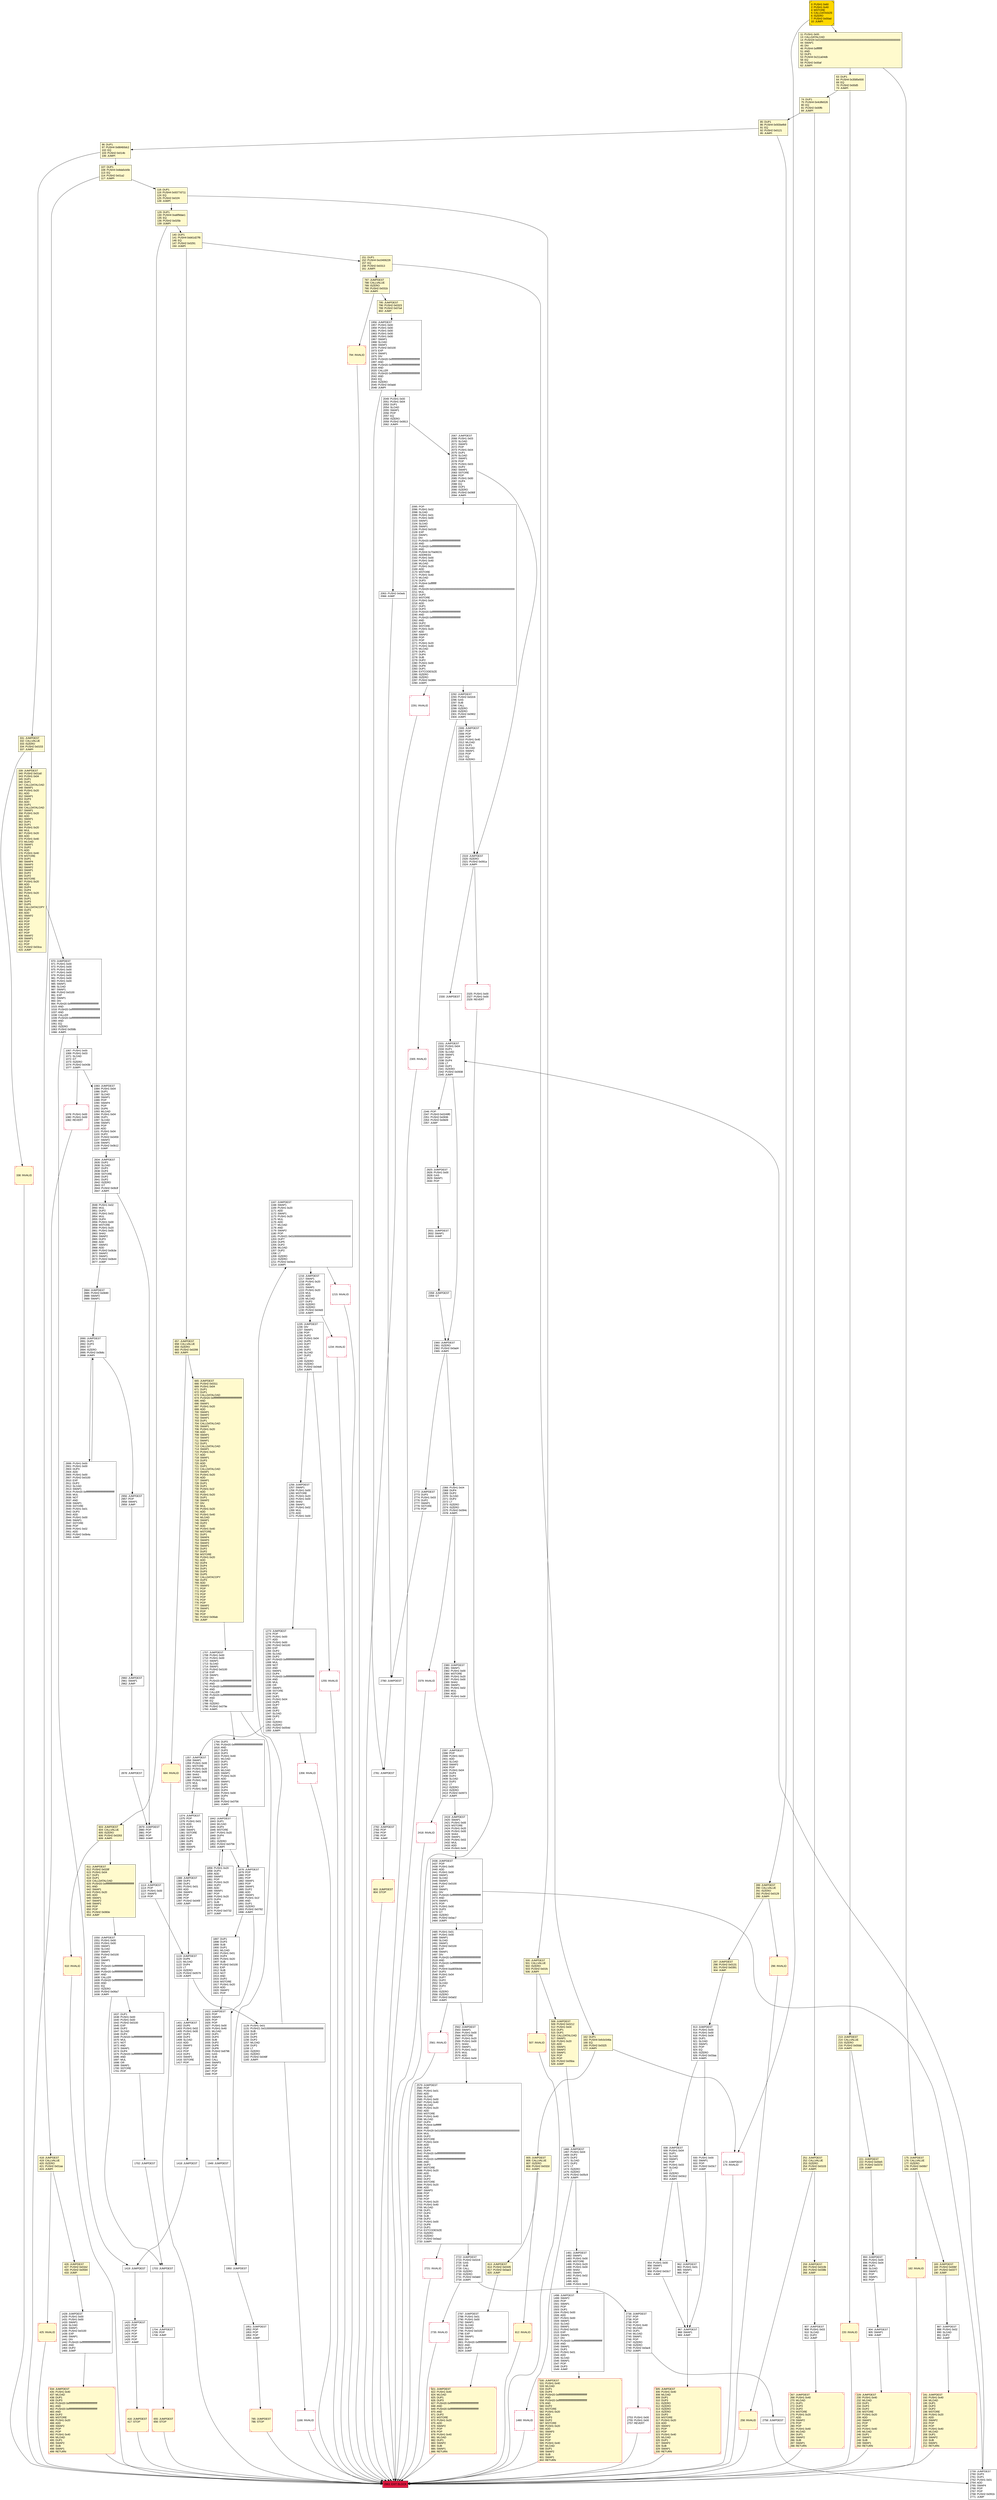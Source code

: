 digraph G {
bgcolor=transparent rankdir=UD;
node [shape=box style=filled color=black fillcolor=white fontname=arial fontcolor=black];
665 [label="665: JUMPDEST\l666: PUSH2 0x0311\l669: PUSH1 0x04\l671: DUP1\l672: DUP1\l673: CALLDATALOAD\l674: PUSH20 0xffffffffffffffffffffffffffffffffffffffff\l695: AND\l696: SWAP1\l697: PUSH1 0x20\l699: ADD\l700: SWAP1\l701: SWAP2\l702: SWAP1\l703: DUP1\l704: CALLDATALOAD\l705: SWAP1\l706: PUSH1 0x20\l708: ADD\l709: SWAP1\l710: SWAP2\l711: SWAP1\l712: DUP1\l713: CALLDATALOAD\l714: SWAP1\l715: PUSH1 0x20\l717: ADD\l718: SWAP1\l719: DUP3\l720: ADD\l721: DUP1\l722: CALLDATALOAD\l723: SWAP1\l724: PUSH1 0x20\l726: ADD\l727: SWAP1\l728: DUP1\l729: DUP1\l730: PUSH1 0x1f\l732: ADD\l733: PUSH1 0x20\l735: DUP1\l736: SWAP2\l737: DIV\l738: MUL\l739: PUSH1 0x20\l741: ADD\l742: PUSH1 0x40\l744: MLOAD\l745: SWAP1\l746: DUP2\l747: ADD\l748: PUSH1 0x40\l750: MSTORE\l751: DUP1\l752: SWAP4\l753: SWAP3\l754: SWAP2\l755: SWAP1\l756: DUP2\l757: DUP2\l758: MSTORE\l759: PUSH1 0x20\l761: ADD\l762: DUP4\l763: DUP4\l764: DUP1\l765: DUP3\l766: DUP5\l767: CALLDATACOPY\l768: DUP3\l769: ADD\l770: SWAP2\l771: POP\l772: POP\l773: POP\l774: POP\l775: POP\l776: POP\l777: SWAP2\l778: SWAP1\l779: POP\l780: POP\l781: PUSH2 0x06ab\l784: JUMP\l" fillcolor=lemonchiffon ];
1215 [label="1215: INVALID\l" shape=Msquare color=crimson ];
85 [label="85: DUP1\l86: PUSH4 0x5f2befb9\l91: EQ\l92: PUSH2 0x0121\l95: JUMPI\l" fillcolor=lemonchiffon ];
182 [label="182: INVALID\l" fillcolor=lemonchiffon shape=Msquare color=crimson ];
339 [label="339: JUMPDEST\l340: PUSH2 0x01a0\l343: PUSH1 0x04\l345: DUP1\l346: DUP1\l347: CALLDATALOAD\l348: SWAP1\l349: PUSH1 0x20\l351: ADD\l352: SWAP1\l353: DUP3\l354: ADD\l355: DUP1\l356: CALLDATALOAD\l357: SWAP1\l358: PUSH1 0x20\l360: ADD\l361: SWAP1\l362: DUP1\l363: DUP1\l364: PUSH1 0x20\l366: MUL\l367: PUSH1 0x20\l369: ADD\l370: PUSH1 0x40\l372: MLOAD\l373: SWAP1\l374: DUP2\l375: ADD\l376: PUSH1 0x40\l378: MSTORE\l379: DUP1\l380: SWAP4\l381: SWAP3\l382: SWAP2\l383: SWAP1\l384: DUP2\l385: DUP2\l386: MSTORE\l387: PUSH1 0x20\l389: ADD\l390: DUP4\l391: DUP4\l392: PUSH1 0x20\l394: MUL\l395: DUP1\l396: DUP3\l397: DUP5\l398: CALLDATACOPY\l399: DUP3\l400: ADD\l401: SWAP2\l402: POP\l403: POP\l404: POP\l405: POP\l406: POP\l407: POP\l408: SWAP2\l409: SWAP1\l410: POP\l411: POP\l412: PUSH2 0x03ca\l415: JUMP\l" fillcolor=lemonchiffon ];
2562 [label="2562: JUMPDEST\l2563: SWAP1\l2564: PUSH1 0x00\l2566: MSTORE\l2567: PUSH1 0x20\l2569: PUSH1 0x00\l2571: SHA3\l2572: SWAP1\l2573: PUSH1 0x02\l2575: MUL\l2576: ADD\l2577: PUSH1 0x00\l" ];
887 [label="887: JUMPDEST\l888: PUSH1 0x02\l890: SLOAD\l891: DUP2\l892: JUMP\l" ];
2758 [label="2758: JUMPDEST\l" ];
191 [label="191: JUMPDEST\l192: PUSH1 0x40\l194: MLOAD\l195: DUP1\l196: DUP3\l197: DUP2\l198: MSTORE\l199: PUSH1 0x20\l201: ADD\l202: SWAP2\l203: POP\l204: POP\l205: PUSH1 0x40\l207: MLOAD\l208: DUP1\l209: SWAP2\l210: SUB\l211: SWAP1\l212: RETURN\l" fillcolor=lemonchiffon shape=Msquare color=crimson ];
603 [label="603: JUMPDEST\l604: CALLVALUE\l605: ISZERO\l606: PUSH2 0x0263\l609: JUMPI\l" fillcolor=lemonchiffon ];
305 [label="305: JUMPDEST\l306: PUSH1 0x40\l308: MLOAD\l309: DUP1\l310: DUP3\l311: ISZERO\l312: ISZERO\l313: ISZERO\l314: ISZERO\l315: DUP2\l316: MSTORE\l317: PUSH1 0x20\l319: ADD\l320: SWAP2\l321: POP\l322: POP\l323: PUSH1 0x40\l325: MLOAD\l326: DUP1\l327: SWAP2\l328: SUB\l329: SWAP1\l330: RETURN\l" fillcolor=lemonchiffon shape=Msquare color=crimson ];
2781 [label="2781: JUMPDEST\l" ];
2735 [label="2735: INVALID\l" shape=Msquare color=crimson ];
2780 [label="2780: JUMPDEST\l" ];
162 [label="162: DUP1\l163: PUSH4 0xfc0c546a\l168: EQ\l169: PUSH2 0x0325\l172: JUMPI\l" fillcolor=lemonchiffon ];
2292 [label="2292: JUMPDEST\l2293: PUSH2 0x02c6\l2296: GAS\l2297: SUB\l2298: CALL\l2299: ISZERO\l2300: ISZERO\l2301: PUSH2 0x0902\l2304: JUMPI\l" ];
2049 [label="2049: PUSH1 0x00\l2051: PUSH1 0x04\l2053: DUP1\l2054: SLOAD\l2055: SWAP1\l2056: POP\l2057: EQ\l2058: ISZERO\l2059: PUSH2 0x0813\l2062: JUMPI\l" ];
425 [label="425: INVALID\l" fillcolor=lemonchiffon shape=Msquare color=crimson ];
655 [label="655: JUMPDEST\l656: STOP\l" fillcolor=lemonchiffon shape=Msquare color=crimson ];
2721 [label="2721: INVALID\l" shape=Msquare color=crimson ];
1113 [label="1113: JUMPDEST\l1114: POP\l1115: PUSH1 0x00\l1117: SWAP3\l1118: POP\l" ];
2331 [label="2331: JUMPDEST\l2332: PUSH1 0x04\l2334: DUP1\l2335: SLOAD\l2336: SWAP1\l2337: POP\l2338: DUP4\l2339: LT\l2340: DUP1\l2341: ISZERO\l2342: PUSH2 0x0938\l2345: JUMPI\l" ];
2960 [label="2960: JUMPDEST\l2961: SWAP1\l2962: JUMP\l" ];
664 [label="664: INVALID\l" fillcolor=lemonchiffon shape=Msquare color=crimson ];
2306 [label="2306: JUMPDEST\l2307: POP\l2308: POP\l2309: POP\l2310: PUSH1 0x40\l2312: MLOAD\l2313: DUP1\l2314: MLOAD\l2315: SWAP1\l2316: POP\l2317: EQ\l2318: ISZERO\l" ];
1707 [label="1707: JUMPDEST\l1708: PUSH1 0x00\l1710: PUSH1 0x00\l1712: SWAP1\l1713: SLOAD\l1714: SWAP1\l1715: PUSH2 0x0100\l1718: EXP\l1719: SWAP1\l1720: DIV\l1721: PUSH20 0xffffffffffffffffffffffffffffffffffffffff\l1742: AND\l1743: PUSH20 0xffffffffffffffffffffffffffffffffffffffff\l1764: AND\l1765: CALLER\l1766: PUSH20 0xffffffffffffffffffffffffffffffffffffffff\l1787: AND\l1788: EQ\l1789: ISZERO\l1790: PUSH2 0x079e\l1793: JUMPI\l" ];
1083 [label="1083: JUMPDEST\l1084: PUSH1 0x04\l1086: DUP1\l1087: SLOAD\l1088: SWAP1\l1089: POP\l1090: SWAP4\l1091: POP\l1092: DUP6\l1093: MLOAD\l1094: PUSH1 0x04\l1096: DUP1\l1097: SLOAD\l1098: SWAP1\l1099: POP\l1100: ADD\l1101: PUSH1 0x04\l1103: DUP2\l1104: PUSH2 0x0459\l1107: SWAP2\l1108: SWAP1\l1109: PUSH2 0x0b12\l1112: JUMP\l" ];
907 [label="907: JUMPDEST\l908: PUSH1 0x03\l910: SLOAD\l911: DUP2\l912: JUMP\l" ];
795 [label="795: JUMPDEST\l796: PUSH2 0x0323\l799: PUSH2 0x07a4\l802: JUMP\l" fillcolor=lemonchiffon ];
1216 [label="1216: JUMPDEST\l1217: SWAP1\l1218: PUSH1 0x20\l1220: ADD\l1221: SWAP1\l1222: PUSH1 0x20\l1224: MUL\l1225: ADD\l1226: MLOAD\l1227: DUP2\l1228: ISZERO\l1229: ISZERO\l1230: PUSH2 0x04d3\l1233: JUMPI\l" ];
1166 [label="1166: INVALID\l" shape=Msquare color=crimson ];
2722 [label="2722: JUMPDEST\l2723: PUSH2 0x02c6\l2726: GAS\l2727: SUB\l2728: CALL\l2729: ISZERO\l2730: ISZERO\l2731: PUSH2 0x0ab0\l2734: JUMPI\l" ];
416 [label="416: JUMPDEST\l417: STOP\l" fillcolor=lemonchiffon shape=Msquare color=crimson ];
657 [label="657: JUMPDEST\l658: CALLVALUE\l659: ISZERO\l660: PUSH2 0x0299\l663: JUMPI\l" fillcolor=lemonchiffon ];
813 [label="813: JUMPDEST\l814: PUSH2 0x0335\l817: PUSH2 0x0ae3\l820: JUMP\l" fillcolor=lemonchiffon ];
904 [label="904: JUMPDEST\l905: SWAP1\l906: JUMP\l" ];
221 [label="221: JUMPDEST\l222: PUSH2 0x00e5\l225: PUSH2 0x037d\l228: JUMP\l" fillcolor=lemonchiffon ];
1637 [label="1637: DUP1\l1638: PUSH1 0x00\l1640: PUSH1 0x00\l1642: PUSH2 0x0100\l1645: EXP\l1646: DUP2\l1647: SLOAD\l1648: DUP2\l1649: PUSH20 0xffffffffffffffffffffffffffffffffffffffff\l1670: MUL\l1671: NOT\l1672: AND\l1673: SWAP1\l1674: DUP4\l1675: PUSH20 0xffffffffffffffffffffffffffffffffffffffff\l1696: AND\l1697: MUL\l1698: OR\l1699: SWAP1\l1700: SSTORE\l1701: POP\l" ];
2782 [label="2782: JUMPDEST\l2783: POP\l2784: POP\l2785: POP\l2786: JUMP\l" ];
11 [label="11: PUSH1 0x00\l13: CALLDATALOAD\l14: PUSH29 0x0100000000000000000000000000000000000000000000000000000000\l44: SWAP1\l45: DIV\l46: PUSH4 0xffffffff\l51: AND\l52: DUP1\l53: PUSH4 0x211a04db\l58: EQ\l59: PUSH2 0x00af\l62: JUMPI\l" fillcolor=lemonchiffon ];
507 [label="507: INVALID\l" fillcolor=lemonchiffon shape=Msquare color=crimson ];
2380 [label="2380: JUMPDEST\l2381: SWAP1\l2382: PUSH1 0x00\l2384: MSTORE\l2385: PUSH1 0x20\l2387: PUSH1 0x00\l2389: SHA3\l2390: SWAP1\l2391: PUSH1 0x02\l2393: MUL\l2394: ADD\l2395: PUSH1 0x00\l" ];
1357 [label="1357: JUMPDEST\l1358: SWAP1\l1359: PUSH1 0x00\l1361: MSTORE\l1362: PUSH1 0x20\l1364: PUSH1 0x00\l1366: SHA3\l1367: SWAP1\l1368: PUSH1 0x02\l1370: MUL\l1371: ADD\l1372: PUSH1 0x00\l" ];
1419 [label="1419: JUMPDEST\l" ];
1418 [label="1418: JUMPDEST\l" ];
1420 [label="1420: JUMPDEST\l1421: POP\l1422: POP\l1423: POP\l1424: POP\l1425: POP\l1426: POP\l1427: JUMP\l" ];
63 [label="63: DUP1\l64: PUSH4 0x3585e500\l69: EQ\l70: PUSH2 0x00d5\l73: JUMPI\l" fillcolor=lemonchiffon ];
2291 [label="2291: INVALID\l" shape=Msquare color=crimson ];
1119 [label="1119: JUMPDEST\l1120: DUP6\l1121: MLOAD\l1122: DUP4\l1123: LT\l1124: ISZERO\l1125: PUSH2 0x0579\l1128: JUMPI\l" ];
1949 [label="1949: JUMPDEST\l" ];
2436 [label="2436: JUMPDEST\l2437: POP\l2438: PUSH1 0x00\l2440: ADD\l2441: PUSH1 0x00\l2443: SWAP1\l2444: SLOAD\l2445: SWAP1\l2446: PUSH2 0x0100\l2449: EXP\l2450: SWAP1\l2451: DIV\l2452: PUSH20 0xffffffffffffffffffffffffffffffffffffffff\l2473: AND\l2474: SWAP1\l2475: POP\l2476: PUSH1 0x00\l2478: DUP3\l2479: GT\l2480: ISZERO\l2481: PUSH2 0x0ac7\l2484: JUMPI\l" ];
1878 [label="1878: JUMPDEST\l1879: POP\l1880: POP\l1881: POP\l1882: SWAP1\l1883: POP\l1884: SWAP1\l1885: DUP2\l1886: ADD\l1887: SWAP1\l1888: PUSH1 0x1f\l1890: AND\l1891: DUP1\l1892: ISZERO\l1893: PUSH2 0x0782\l1896: JUMPI\l" ];
1950 [label="1950: JUMPDEST\l" ];
2848 [label="2848: PUSH1 0x02\l2850: MUL\l2851: DUP2\l2852: PUSH1 0x02\l2854: MUL\l2855: DUP4\l2856: PUSH1 0x00\l2858: MSTORE\l2859: PUSH1 0x20\l2861: PUSH1 0x00\l2863: SHA3\l2864: SWAP2\l2865: DUP3\l2866: ADD\l2867: SWAP2\l2868: ADD\l2869: PUSH2 0x0b3e\l2872: SWAP2\l2873: SWAP1\l2874: PUSH2 0x0b44\l2877: JUMP\l" ];
1374 [label="1374: JUMPDEST\l1375: POP\l1376: PUSH1 0x01\l1378: ADD\l1379: DUP2\l1380: SWAP1\l1381: SSTORE\l1382: POP\l1383: DUP1\l1384: DUP6\l1385: ADD\l1386: SWAP5\l1387: POP\l" ];
96 [label="96: DUP1\l97: PUSH4 0x884b5dc2\l102: EQ\l103: PUSH2 0x014b\l106: JUMPI\l" fillcolor=lemonchiffon ];
229 [label="229: JUMPDEST\l230: PUSH1 0x40\l232: MLOAD\l233: DUP1\l234: DUP3\l235: DUP2\l236: MSTORE\l237: PUSH1 0x20\l239: ADD\l240: SWAP2\l241: POP\l242: POP\l243: PUSH1 0x40\l245: MLOAD\l246: DUP1\l247: SWAP2\l248: SUB\l249: SWAP1\l250: RETURN\l" fillcolor=lemonchiffon shape=Msquare color=crimson ];
1255 [label="1255: INVALID\l" shape=Msquare color=crimson ];
175 [label="175: JUMPDEST\l176: CALLVALUE\l177: ISZERO\l178: PUSH2 0x00b7\l181: JUMPI\l" fillcolor=lemonchiffon ];
913 [label="913: JUMPDEST\l914: PUSH1 0x00\l916: PUSH1 0x00\l918: PUSH1 0x04\l920: DUP1\l921: SLOAD\l922: SWAP1\l923: POP\l924: EQ\l925: ISZERO\l926: PUSH2 0x03aa\l929: JUMPI\l" ];
2956 [label="2956: JUMPDEST\l2957: POP\l2958: SWAP1\l2959: JUMP\l" ];
1897 [label="1897: DUP1\l1898: DUP3\l1899: SUB\l1900: DUP1\l1901: MLOAD\l1902: PUSH1 0x01\l1904: DUP4\l1905: PUSH1 0x20\l1907: SUB\l1908: PUSH2 0x0100\l1911: EXP\l1912: SUB\l1913: NOT\l1914: AND\l1915: DUP2\l1916: MSTORE\l1917: PUSH1 0x20\l1919: ADD\l1920: SWAP2\l1921: POP\l" ];
220 [label="220: INVALID\l" fillcolor=lemonchiffon shape=Msquare color=crimson ];
2485 [label="2485: PUSH1 0x01\l2487: PUSH1 0x00\l2489: SWAP1\l2490: SLOAD\l2491: SWAP1\l2492: PUSH2 0x0100\l2495: EXP\l2496: SWAP1\l2497: DIV\l2498: PUSH20 0xffffffffffffffffffffffffffffffffffffffff\l2519: AND\l2520: PUSH20 0xffffffffffffffffffffffffffffffffffffffff\l2541: AND\l2542: PUSH4 0xa9059cbb\l2547: DUP3\l2548: PUSH1 0x04\l2550: DUP7\l2551: DUP2\l2552: SLOAD\l2553: DUP2\l2554: LT\l2555: ISZERO\l2556: ISZERO\l2557: PUSH2 0x0a02\l2560: JUMPI\l" ];
2753 [label="2753: PUSH1 0x00\l2755: PUSH1 0x00\l2757: REVERT\l" shape=Msquare color=crimson ];
821 [label="821: JUMPDEST\l822: PUSH1 0x40\l824: MLOAD\l825: DUP1\l826: DUP3\l827: PUSH20 0xffffffffffffffffffffffffffffffffffffffff\l848: AND\l849: PUSH20 0xffffffffffffffffffffffffffffffffffffffff\l870: AND\l871: DUP2\l872: MSTORE\l873: PUSH1 0x20\l875: ADD\l876: SWAP2\l877: POP\l878: POP\l879: PUSH1 0x40\l881: MLOAD\l882: DUP1\l883: SWAP2\l884: SUB\l885: SWAP1\l886: RETURN\l" fillcolor=lemonchiffon shape=Msquare color=crimson ];
2759 [label="2759: JUMPDEST\l2760: DUP3\l2761: DUP1\l2762: PUSH1 0x01\l2764: ADD\l2765: SWAP4\l2766: POP\l2767: POP\l2768: PUSH2 0x091b\l2771: JUMP\l" ];
1703 [label="1703: JUMPDEST\l" ];
1702 [label="1702: JUMPDEST\l" ];
331 [label="331: JUMPDEST\l332: CALLVALUE\l333: ISZERO\l334: PUSH2 0x0153\l337: JUMPI\l" fillcolor=lemonchiffon ];
1234 [label="1234: INVALID\l" shape=Msquare color=crimson ];
967 [label="967: JUMPDEST\l968: SWAP1\l969: JUMP\l" ];
1067 [label="1067: PUSH1 0x00\l1069: PUSH1 0x03\l1071: SLOAD\l1072: GT\l1073: ISZERO\l1074: PUSH2 0x043b\l1077: JUMPI\l" ];
1167 [label="1167: JUMPDEST\l1168: SWAP1\l1169: PUSH1 0x20\l1171: ADD\l1172: SWAP1\l1173: PUSH1 0x20\l1175: MUL\l1176: ADD\l1177: MLOAD\l1178: AND\l1179: SWAP2\l1180: POP\l1181: PUSH21 0x010000000000000000000000000000000000000000\l1203: DUP7\l1204: DUP5\l1205: DUP2\l1206: MLOAD\l1207: DUP2\l1208: LT\l1209: ISZERO\l1210: ISZERO\l1211: PUSH2 0x04c0\l1214: JUMPI\l" ];
297 [label="297: JUMPDEST\l298: PUSH2 0x0131\l301: PUSH2 0x0391\l304: JUMP\l" fillcolor=lemonchiffon ];
1480 [label="1480: INVALID\l" shape=Msquare color=crimson ];
611 [label="611: JUMPDEST\l612: PUSH2 0x028f\l615: PUSH1 0x04\l617: DUP1\l618: DUP1\l619: CALLDATALOAD\l620: PUSH20 0xffffffffffffffffffffffffffffffffffffffff\l641: AND\l642: SWAP1\l643: PUSH1 0x20\l645: ADD\l646: SWAP1\l647: SWAP2\l648: SWAP1\l649: POP\l650: POP\l651: PUSH2 0x060e\l654: JUMP\l" fillcolor=lemonchiffon ];
2736 [label="2736: JUMPDEST\l2737: POP\l2738: POP\l2739: POP\l2740: PUSH1 0x40\l2742: MLOAD\l2743: DUP1\l2744: MLOAD\l2745: SWAP1\l2746: POP\l2747: ISZERO\l2748: ISZERO\l2749: PUSH2 0x0ac6\l2752: JUMPI\l" ];
2419 [label="2419: JUMPDEST\l2420: SWAP1\l2421: PUSH1 0x00\l2423: MSTORE\l2424: PUSH1 0x20\l2426: PUSH1 0x00\l2428: SHA3\l2429: SWAP1\l2430: PUSH1 0x02\l2432: MUL\l2433: ADD\l2434: PUSH1 0x00\l" ];
2063 [label="2063: PUSH2 0x0adc\l2066: JUMP\l" ];
2360 [label="2360: JUMPDEST\l2361: ISZERO\l2362: PUSH2 0x0ad4\l2365: JUMPI\l" ];
1794 [label="1794: DUP3\l1795: PUSH20 0xffffffffffffffffffffffffffffffffffffffff\l1816: AND\l1817: DUP3\l1818: DUP3\l1819: PUSH1 0x40\l1821: MLOAD\l1822: DUP1\l1823: DUP3\l1824: DUP1\l1825: MLOAD\l1826: SWAP1\l1827: PUSH1 0x20\l1829: ADD\l1830: SWAP1\l1831: DUP1\l1832: DUP4\l1833: DUP4\l1834: PUSH1 0x00\l1836: DUP4\l1837: EQ\l1838: PUSH2 0x0756\l1841: JUMPI\l" ];
1951 [label="1951: JUMPDEST\l1952: POP\l1953: POP\l1954: POP\l1955: JUMP\l" ];
2787 [label="2787: JUMPDEST\l2788: PUSH1 0x01\l2790: PUSH1 0x00\l2792: SWAP1\l2793: SLOAD\l2794: SWAP1\l2795: PUSH2 0x0100\l2798: EXP\l2799: SWAP1\l2800: DIV\l2801: PUSH20 0xffffffffffffffffffffffffffffffffffffffff\l2822: AND\l2823: DUP2\l2824: JUMP\l" ];
962 [label="962: JUMPDEST\l963: PUSH1 0x01\l965: SWAP1\l966: POP\l" ];
2358 [label="2358: JUMPDEST\l2359: GT\l" ];
805 [label="805: JUMPDEST\l806: CALLVALUE\l807: ISZERO\l808: PUSH2 0x032d\l811: JUMPI\l" fillcolor=lemonchiffon ];
785 [label="785: JUMPDEST\l786: STOP\l" fillcolor=lemonchiffon shape=Msquare color=crimson ];
2095 [label="2095: POP\l2096: PUSH1 0x02\l2098: SLOAD\l2099: PUSH1 0x01\l2101: PUSH1 0x00\l2103: SWAP1\l2104: SLOAD\l2105: SWAP1\l2106: PUSH2 0x0100\l2109: EXP\l2110: SWAP1\l2111: DIV\l2112: PUSH20 0xffffffffffffffffffffffffffffffffffffffff\l2133: AND\l2134: PUSH20 0xffffffffffffffffffffffffffffffffffffffff\l2155: AND\l2156: PUSH4 0x70a08231\l2161: ADDRESS\l2162: PUSH1 0x00\l2164: PUSH1 0x40\l2166: MLOAD\l2167: PUSH1 0x20\l2169: ADD\l2170: MSTORE\l2171: PUSH1 0x40\l2173: MLOAD\l2174: DUP3\l2175: PUSH4 0xffffffff\l2180: AND\l2181: PUSH29 0x0100000000000000000000000000000000000000000000000000000000\l2211: MUL\l2212: DUP2\l2213: MSTORE\l2214: PUSH1 0x04\l2216: ADD\l2217: DUP1\l2218: DUP3\l2219: PUSH20 0xffffffffffffffffffffffffffffffffffffffff\l2240: AND\l2241: PUSH20 0xffffffffffffffffffffffffffffffffffffffff\l2262: AND\l2263: DUP2\l2264: MSTORE\l2265: PUSH1 0x20\l2267: ADD\l2268: SWAP2\l2269: POP\l2270: POP\l2271: PUSH1 0x20\l2273: PUSH1 0x40\l2275: MLOAD\l2276: DUP1\l2277: DUP4\l2278: SUB\l2279: DUP2\l2280: PUSH1 0x00\l2282: DUP8\l2283: DUP1\l2284: EXTCODESIZE\l2285: ISZERO\l2286: ISZERO\l2287: PUSH2 0x08f4\l2290: JUMPI\l" ];
0 [label="0: PUSH1 0x60\l2: PUSH1 0x40\l4: MSTORE\l5: CALLDATASIZE\l6: ISZERO\l7: PUSH2 0x00ad\l10: JUMPI\l" fillcolor=lemonchiffon shape=Msquare fillcolor=gold ];
213 [label="213: JUMPDEST\l214: CALLVALUE\l215: ISZERO\l216: PUSH2 0x00dd\l219: JUMPI\l" fillcolor=lemonchiffon ];
418 [label="418: JUMPDEST\l419: CALLVALUE\l420: ISZERO\l421: PUSH2 0x01aa\l424: JUMPI\l" fillcolor=lemonchiffon ];
1704 [label="1704: JUMPDEST\l1705: POP\l1706: JUMP\l" ];
107 [label="107: DUP1\l108: PUSH4 0x8da5cb5b\l113: EQ\l114: PUSH2 0x01a2\l117: JUMPI\l" fillcolor=lemonchiffon ];
1078 [label="1078: PUSH1 0x00\l1080: PUSH1 0x00\l1082: REVERT\l" shape=Msquare color=crimson ];
2963 [label="2963: EXIT BLOCK\l" fillcolor=crimson ];
812 [label="812: INVALID\l" fillcolor=lemonchiffon shape=Msquare color=crimson ];
1401 [label="1401: JUMPDEST\l1402: DUP5\l1403: PUSH1 0x02\l1405: PUSH1 0x00\l1407: DUP3\l1408: DUP3\l1409: SLOAD\l1410: ADD\l1411: SWAP3\l1412: POP\l1413: POP\l1414: DUP2\l1415: SWAP1\l1416: SSTORE\l1417: POP\l" ];
2366 [label="2366: PUSH1 0x04\l2368: DUP4\l2369: DUP2\l2370: SLOAD\l2371: DUP2\l2372: LT\l2373: ISZERO\l2374: ISZERO\l2375: PUSH2 0x094c\l2378: JUMPI\l" ];
970 [label="970: JUMPDEST\l971: PUSH1 0x00\l973: PUSH1 0x00\l975: PUSH1 0x00\l977: PUSH1 0x00\l979: PUSH1 0x00\l981: PUSH1 0x00\l983: PUSH1 0x00\l985: SWAP1\l986: SLOAD\l987: SWAP1\l988: PUSH2 0x0100\l991: EXP\l992: SWAP1\l993: DIV\l994: PUSH20 0xffffffffffffffffffffffffffffffffffffffff\l1015: AND\l1016: PUSH20 0xffffffffffffffffffffffffffffffffffffffff\l1037: AND\l1038: CALLER\l1039: PUSH20 0xffffffffffffffffffffffffffffffffffffffff\l1060: AND\l1061: EQ\l1062: ISZERO\l1063: PUSH2 0x058b\l1066: JUMPI\l" ];
296 [label="296: INVALID\l" fillcolor=lemonchiffon shape=Msquare color=crimson ];
1842 [label="1842: JUMPDEST\l1843: DUP1\l1844: MLOAD\l1845: DUP3\l1846: MSTORE\l1847: PUSH1 0x20\l1849: DUP4\l1850: GT\l1851: ISZERO\l1852: PUSH2 0x0756\l1855: JUMPI\l" ];
426 [label="426: JUMPDEST\l427: PUSH2 0x01b2\l430: PUSH2 0x0594\l433: JUMP\l" fillcolor=lemonchiffon ];
930 [label="930: PUSH1 0x00\l932: SWAP1\l933: POP\l934: PUSH2 0x03c7\l937: JUMP\l" ];
151 [label="151: DUP1\l152: PUSH4 0xc0406226\l157: EQ\l158: PUSH2 0x0313\l161: JUMPI\l" fillcolor=lemonchiffon ];
2346 [label="2346: POP\l2347: PUSH3 0x0249f0\l2351: PUSH2 0x0936\l2354: PUSH2 0x0b09\l2357: JUMP\l" ];
2899 [label="2899: PUSH1 0x00\l2901: PUSH1 0x00\l2903: DUP3\l2904: ADD\l2905: PUSH1 0x00\l2907: PUSH2 0x0100\l2910: EXP\l2911: DUP2\l2912: SLOAD\l2913: SWAP1\l2914: PUSH20 0xffffffffffffffffffffffffffffffffffffffff\l2935: MUL\l2936: NOT\l2937: AND\l2938: SWAP1\l2939: SSTORE\l2940: PUSH1 0x01\l2942: DUP3\l2943: ADD\l2944: PUSH1 0x00\l2946: SWAP1\l2947: SSTORE\l2948: POP\l2949: PUSH1 0x02\l2951: ADD\l2952: PUSH2 0x0b4a\l2955: JUMP\l" ];
794 [label="794: INVALID\l" fillcolor=lemonchiffon shape=Msquare color=crimson ];
2890 [label="2890: JUMPDEST\l2891: DUP1\l2892: DUP3\l2893: GT\l2894: ISZERO\l2895: PUSH2 0x0b8c\l2898: JUMPI\l" ];
938 [label="938: JUMPDEST\l939: PUSH1 0x04\l941: DUP1\l942: SLOAD\l943: SWAP1\l944: POP\l945: PUSH1 0x03\l947: SLOAD\l948: LT\l949: ISZERO\l950: PUSH2 0x03c2\l953: JUMPI\l" ];
2325 [label="2325: PUSH1 0x00\l2327: PUSH1 0x00\l2329: REVERT\l" shape=Msquare color=crimson ];
74 [label="74: DUP1\l75: PUSH4 0x4c8fe526\l80: EQ\l81: PUSH2 0x00fb\l84: JUMPI\l" fillcolor=lemonchiffon ];
1956 [label="1956: JUMPDEST\l1957: PUSH1 0x00\l1959: PUSH1 0x00\l1961: PUSH1 0x00\l1963: PUSH1 0x00\l1965: PUSH1 0x00\l1967: SWAP1\l1968: SLOAD\l1969: SWAP1\l1970: PUSH2 0x0100\l1973: EXP\l1974: SWAP1\l1975: DIV\l1976: PUSH20 0xffffffffffffffffffffffffffffffffffffffff\l1997: AND\l1998: PUSH20 0xffffffffffffffffffffffffffffffffffffffff\l2019: AND\l2020: CALLER\l2021: PUSH20 0xffffffffffffffffffffffffffffffffffffffff\l2042: AND\l2043: EQ\l2044: ISZERO\l2045: PUSH2 0x0add\l2048: JUMPI\l" ];
1498 [label="1498: JUMPDEST\l1499: SWAP2\l1500: POP\l1501: SWAP1\l1502: POP\l1503: DUP1\l1504: PUSH1 0x00\l1506: ADD\l1507: PUSH1 0x00\l1509: SWAP1\l1510: SLOAD\l1511: SWAP1\l1512: PUSH2 0x0100\l1515: EXP\l1516: SWAP1\l1517: DIV\l1518: PUSH20 0xffffffffffffffffffffffffffffffffffffffff\l1539: AND\l1540: SWAP1\l1541: DUP1\l1542: PUSH1 0x01\l1544: ADD\l1545: SLOAD\l1546: SWAP1\l1547: POP\l1548: DUP3\l1549: JUMP\l" ];
803 [label="803: JUMPDEST\l804: STOP\l" fillcolor=lemonchiffon shape=Msquare color=crimson ];
267 [label="267: JUMPDEST\l268: PUSH1 0x40\l270: MLOAD\l271: DUP1\l272: DUP3\l273: DUP2\l274: MSTORE\l275: PUSH1 0x20\l277: ADD\l278: SWAP2\l279: POP\l280: POP\l281: PUSH1 0x40\l283: MLOAD\l284: DUP1\l285: SWAP2\l286: SUB\l287: SWAP1\l288: RETURN\l" fillcolor=lemonchiffon shape=Msquare color=crimson ];
2831 [label="2831: JUMPDEST\l2832: SWAP1\l2833: JUMP\l" ];
508 [label="508: JUMPDEST\l509: PUSH2 0x0212\l512: PUSH1 0x04\l514: DUP1\l515: DUP1\l516: CALLDATALOAD\l517: SWAP1\l518: PUSH1 0x20\l520: ADD\l521: SWAP1\l522: SWAP2\l523: SWAP1\l524: POP\l525: POP\l526: PUSH2 0x05ba\l529: JUMP\l" fillcolor=lemonchiffon ];
954 [label="954: PUSH1 0x00\l956: SWAP1\l957: POP\l958: PUSH2 0x03c7\l961: JUMP\l" ];
258 [label="258: INVALID\l" fillcolor=lemonchiffon shape=Msquare color=crimson ];
183 [label="183: JUMPDEST\l184: PUSH2 0x00bf\l187: PUSH2 0x0377\l190: JUMP\l" fillcolor=lemonchiffon ];
2305 [label="2305: INVALID\l" shape=Msquare color=crimson ];
2561 [label="2561: INVALID\l" shape=Msquare color=crimson ];
1922 [label="1922: JUMPDEST\l1923: POP\l1924: SWAP2\l1925: POP\l1926: POP\l1927: PUSH1 0x00\l1929: PUSH1 0x40\l1931: MLOAD\l1932: DUP1\l1933: DUP4\l1934: SUB\l1935: DUP2\l1936: DUP6\l1937: DUP8\l1938: PUSH2 0x8796\l1941: GAS\l1942: SUB\l1943: CALL\l1944: SWAP3\l1945: POP\l1946: POP\l1947: POP\l1948: POP\l" ];
1481 [label="1481: JUMPDEST\l1482: SWAP1\l1483: PUSH1 0x00\l1485: MSTORE\l1486: PUSH1 0x20\l1488: PUSH1 0x00\l1490: SHA3\l1491: SWAP1\l1492: PUSH1 0x02\l1494: MUL\l1495: ADD\l1496: PUSH1 0x00\l" ];
893 [label="893: JUMPDEST\l894: PUSH1 0x00\l896: PUSH1 0x04\l898: DUP1\l899: SLOAD\l900: SWAP1\l901: POP\l902: SWAP1\l903: POP\l" ];
1466 [label="1466: JUMPDEST\l1467: PUSH1 0x04\l1469: DUP2\l1470: DUP2\l1471: SLOAD\l1472: DUP2\l1473: LT\l1474: ISZERO\l1475: ISZERO\l1476: PUSH2 0x05c9\l1479: JUMPI\l" ];
1856 [label="1856: PUSH1 0x20\l1858: DUP3\l1859: ADD\l1860: SWAP2\l1861: POP\l1862: PUSH1 0x20\l1864: DUP2\l1865: ADD\l1866: SWAP1\l1867: POP\l1868: PUSH1 0x20\l1870: DUP4\l1871: SUB\l1872: SWAP3\l1873: POP\l1874: PUSH2 0x0732\l1877: JUMP\l" ];
1388 [label="1388: JUMPDEST\l1389: DUP3\l1390: DUP1\l1391: PUSH1 0x01\l1393: ADD\l1394: SWAP4\l1395: POP\l1396: POP\l1397: PUSH2 0x045f\l1400: JUMP\l" ];
2418 [label="2418: INVALID\l" shape=Msquare color=crimson ];
2884 [label="2884: JUMPDEST\l2885: PUSH2 0x0b90\l2888: SWAP2\l2889: SWAP1\l" ];
787 [label="787: JUMPDEST\l788: CALLVALUE\l789: ISZERO\l790: PUSH2 0x031b\l793: JUMPI\l" fillcolor=lemonchiffon ];
2330 [label="2330: JUMPDEST\l" ];
500 [label="500: JUMPDEST\l501: CALLVALUE\l502: ISZERO\l503: PUSH2 0x01fc\l506: JUMPI\l" fillcolor=lemonchiffon ];
610 [label="610: INVALID\l" fillcolor=lemonchiffon shape=Msquare color=crimson ];
1235 [label="1235: JUMPDEST\l1236: DIV\l1237: SWAP1\l1238: POP\l1239: DUP2\l1240: PUSH1 0x04\l1242: DUP5\l1243: DUP7\l1244: ADD\l1245: DUP2\l1246: SLOAD\l1247: DUP2\l1248: LT\l1249: ISZERO\l1250: ISZERO\l1251: PUSH2 0x04e8\l1254: JUMPI\l" ];
140 [label="140: DUP1\l141: PUSH4 0xb61d27f6\l146: EQ\l147: PUSH2 0x0291\l150: JUMPI\l" fillcolor=lemonchiffon ];
2879 [label="2879: JUMPDEST\l2880: POP\l2881: POP\l2882: POP\l2883: JUMP\l" ];
1256 [label="1256: JUMPDEST\l1257: SWAP1\l1258: PUSH1 0x00\l1260: MSTORE\l1261: PUSH1 0x20\l1263: PUSH1 0x00\l1265: SHA3\l1266: SWAP1\l1267: PUSH1 0x02\l1269: MUL\l1270: ADD\l1271: PUSH1 0x00\l" ];
2825 [label="2825: JUMPDEST\l2826: PUSH1 0x00\l2828: GAS\l2829: SWAP1\l2830: POP\l" ];
434 [label="434: JUMPDEST\l435: PUSH1 0x40\l437: MLOAD\l438: DUP1\l439: DUP3\l440: PUSH20 0xffffffffffffffffffffffffffffffffffffffff\l461: AND\l462: PUSH20 0xffffffffffffffffffffffffffffffffffffffff\l483: AND\l484: DUP2\l485: MSTORE\l486: PUSH1 0x20\l488: ADD\l489: SWAP2\l490: POP\l491: POP\l492: PUSH1 0x40\l494: MLOAD\l495: DUP1\l496: SWAP2\l497: SUB\l498: SWAP1\l499: RETURN\l" fillcolor=lemonchiffon shape=Msquare color=crimson ];
1273 [label="1273: JUMPDEST\l1274: POP\l1275: PUSH1 0x00\l1277: ADD\l1278: PUSH1 0x00\l1280: PUSH2 0x0100\l1283: EXP\l1284: DUP2\l1285: SLOAD\l1286: DUP2\l1287: PUSH20 0xffffffffffffffffffffffffffffffffffffffff\l1308: MUL\l1309: NOT\l1310: AND\l1311: SWAP1\l1312: DUP4\l1313: PUSH20 0xffffffffffffffffffffffffffffffffffffffff\l1334: AND\l1335: MUL\l1336: OR\l1337: SWAP1\l1338: SSTORE\l1339: POP\l1340: DUP1\l1341: PUSH1 0x04\l1343: DUP5\l1344: DUP7\l1345: ADD\l1346: DUP2\l1347: SLOAD\l1348: DUP2\l1349: LT\l1350: ISZERO\l1351: ISZERO\l1352: PUSH2 0x054d\l1355: JUMPI\l" ];
1550 [label="1550: JUMPDEST\l1551: PUSH1 0x00\l1553: PUSH1 0x00\l1555: SWAP1\l1556: SLOAD\l1557: SWAP1\l1558: PUSH2 0x0100\l1561: EXP\l1562: SWAP1\l1563: DIV\l1564: PUSH20 0xffffffffffffffffffffffffffffffffffffffff\l1585: AND\l1586: PUSH20 0xffffffffffffffffffffffffffffffffffffffff\l1607: AND\l1608: CALLER\l1609: PUSH20 0xffffffffffffffffffffffffffffffffffffffff\l1630: AND\l1631: EQ\l1632: ISZERO\l1633: PUSH2 0x06a7\l1636: JUMPI\l" ];
1129 [label="1129: PUSH1 0x01\l1131: PUSH21 0x010000000000000000000000000000000000000000\l1153: SUB\l1154: DUP7\l1155: DUP5\l1156: DUP2\l1157: MLOAD\l1158: DUP2\l1159: LT\l1160: ISZERO\l1161: ISZERO\l1162: PUSH2 0x048f\l1165: JUMPI\l" ];
1428 [label="1428: JUMPDEST\l1429: PUSH1 0x00\l1431: PUSH1 0x00\l1433: SWAP1\l1434: SLOAD\l1435: SWAP1\l1436: PUSH2 0x0100\l1439: EXP\l1440: SWAP1\l1441: DIV\l1442: PUSH20 0xffffffffffffffffffffffffffffffffffffffff\l1463: AND\l1464: DUP2\l1465: JUMP\l" ];
2579 [label="2579: JUMPDEST\l2580: POP\l2581: PUSH1 0x01\l2583: ADD\l2584: SLOAD\l2585: PUSH1 0x00\l2587: PUSH1 0x40\l2589: MLOAD\l2590: PUSH1 0x20\l2592: ADD\l2593: MSTORE\l2594: PUSH1 0x40\l2596: MLOAD\l2597: DUP4\l2598: PUSH4 0xffffffff\l2603: AND\l2604: PUSH29 0x0100000000000000000000000000000000000000000000000000000000\l2634: MUL\l2635: DUP2\l2636: MSTORE\l2637: PUSH1 0x04\l2639: ADD\l2640: DUP1\l2641: DUP4\l2642: PUSH20 0xffffffffffffffffffffffffffffffffffffffff\l2663: AND\l2664: PUSH20 0xffffffffffffffffffffffffffffffffffffffff\l2685: AND\l2686: DUP2\l2687: MSTORE\l2688: PUSH1 0x20\l2690: ADD\l2691: DUP3\l2692: DUP2\l2693: MSTORE\l2694: PUSH1 0x20\l2696: ADD\l2697: SWAP3\l2698: POP\l2699: POP\l2700: POP\l2701: PUSH1 0x20\l2703: PUSH1 0x40\l2705: MLOAD\l2706: DUP1\l2707: DUP4\l2708: SUB\l2709: DUP2\l2710: PUSH1 0x00\l2712: DUP8\l2713: DUP1\l2714: EXTCODESIZE\l2715: ISZERO\l2716: ISZERO\l2717: PUSH2 0x0aa2\l2720: JUMPI\l" ];
2319 [label="2319: JUMPDEST\l2320: ISZERO\l2321: PUSH2 0x091a\l2324: JUMPI\l" ];
530 [label="530: JUMPDEST\l531: PUSH1 0x40\l533: MLOAD\l534: DUP1\l535: DUP4\l536: PUSH20 0xffffffffffffffffffffffffffffffffffffffff\l557: AND\l558: PUSH20 0xffffffffffffffffffffffffffffffffffffffff\l579: AND\l580: DUP2\l581: MSTORE\l582: PUSH1 0x20\l584: ADD\l585: DUP3\l586: DUP2\l587: MSTORE\l588: PUSH1 0x20\l590: ADD\l591: SWAP3\l592: POP\l593: POP\l594: POP\l595: PUSH1 0x40\l597: MLOAD\l598: DUP1\l599: SWAP2\l600: SUB\l601: SWAP1\l602: RETURN\l" fillcolor=lemonchiffon shape=Msquare color=crimson ];
338 [label="338: INVALID\l" fillcolor=lemonchiffon shape=Msquare color=crimson ];
251 [label="251: JUMPDEST\l252: CALLVALUE\l253: ISZERO\l254: PUSH2 0x0103\l257: JUMPI\l" fillcolor=lemonchiffon ];
129 [label="129: DUP1\l130: PUSH4 0xa6f9dae1\l135: EQ\l136: PUSH2 0x025b\l139: JUMPI\l" fillcolor=lemonchiffon ];
1356 [label="1356: INVALID\l" shape=Msquare color=crimson ];
2878 [label="2878: JUMPDEST\l" ];
2379 [label="2379: INVALID\l" shape=Msquare color=crimson ];
2834 [label="2834: JUMPDEST\l2835: DUP2\l2836: SLOAD\l2837: DUP2\l2838: DUP4\l2839: SSTORE\l2840: DUP2\l2841: DUP2\l2842: ISZERO\l2843: GT\l2844: PUSH2 0x0b3f\l2847: JUMPI\l" ];
118 [label="118: DUP1\l119: PUSH4 0x9377d711\l124: EQ\l125: PUSH2 0x01f4\l128: JUMPI\l" fillcolor=lemonchiffon ];
173 [label="173: JUMPDEST\l174: INVALID\l" shape=Msquare color=crimson ];
2772 [label="2772: JUMPDEST\l2773: DUP3\l2774: PUSH1 0x03\l2776: DUP2\l2777: SWAP1\l2778: SSTORE\l2779: POP\l" ];
259 [label="259: JUMPDEST\l260: PUSH2 0x010b\l263: PUSH2 0x038b\l266: JUMP\l" fillcolor=lemonchiffon ];
2067 [label="2067: JUMPDEST\l2068: PUSH1 0x03\l2070: SLOAD\l2071: SWAP3\l2072: POP\l2073: PUSH1 0x04\l2075: DUP1\l2076: SLOAD\l2077: SWAP1\l2078: POP\l2079: PUSH1 0x03\l2081: DUP2\l2082: SWAP1\l2083: SSTORE\l2084: POP\l2085: PUSH1 0x00\l2087: DUP4\l2088: EQ\l2089: DUP1\l2090: ISZERO\l2091: PUSH2 0x090f\l2094: JUMPI\l" ];
289 [label="289: JUMPDEST\l290: CALLVALUE\l291: ISZERO\l292: PUSH2 0x0129\l295: JUMPI\l" fillcolor=lemonchiffon ];
2397 [label="2397: JUMPDEST\l2398: POP\l2399: PUSH1 0x01\l2401: ADD\l2402: SLOAD\l2403: SWAP2\l2404: POP\l2405: PUSH1 0x04\l2407: DUP4\l2408: DUP2\l2409: SLOAD\l2410: DUP2\l2411: LT\l2412: ISZERO\l2413: ISZERO\l2414: PUSH2 0x0973\l2417: JUMPI\l" ];
812 -> 2963;
1078 -> 2963;
1418 -> 1419;
1702 -> 1703;
2780 -> 2781;
1949 -> 1950;
296 -> 2963;
887 -> 191;
11 -> 63;
2890 -> 2899;
2899 -> 2890;
1357 -> 1374;
251 -> 259;
805 -> 812;
11 -> 175;
107 -> 418;
2736 -> 2753;
2722 -> 2735;
297 -> 913;
665 -> 1707;
1950 -> 1951;
2305 -> 2963;
2878 -> 2879;
258 -> 2963;
129 -> 140;
2781 -> 2782;
1878 -> 1897;
794 -> 2963;
2292 -> 2306;
2831 -> 2358;
2346 -> 2825;
2759 -> 2331;
426 -> 1428;
175 -> 182;
1637 -> 1702;
1167 -> 1216;
2319 -> 2325;
1498 -> 530;
2331 -> 2360;
2418 -> 2963;
1356 -> 2963;
500 -> 508;
2884 -> 2890;
107 -> 118;
2366 -> 2379;
2379 -> 2963;
2758 -> 2759;
151 -> 787;
508 -> 1466;
787 -> 794;
0 -> 173;
1481 -> 1498;
140 -> 151;
2067 -> 2095;
338 -> 2963;
967 -> 305;
1420 -> 416;
331 -> 338;
1388 -> 1119;
2360 -> 2772;
425 -> 2963;
1235 -> 1255;
2397 -> 2419;
655 -> 2963;
2782 -> 803;
1878 -> 1922;
1704 -> 655;
2095 -> 2292;
162 -> 805;
500 -> 507;
611 -> 1550;
339 -> 970;
2848 -> 2884;
191 -> 2963;
1897 -> 1922;
1956 -> 2049;
1273 -> 1357;
1956 -> 2781;
2292 -> 2305;
74 -> 85;
213 -> 221;
151 -> 162;
2380 -> 2397;
1466 -> 1480;
229 -> 2963;
96 -> 107;
63 -> 213;
0 -> 11;
1842 -> 1878;
603 -> 610;
1401 -> 1418;
2579 -> 2722;
507 -> 2963;
1129 -> 1166;
2485 -> 2561;
1083 -> 2834;
1119 -> 1401;
1480 -> 2963;
175 -> 183;
140 -> 657;
1067 -> 1078;
213 -> 220;
2772 -> 2780;
2753 -> 2963;
2890 -> 2956;
787 -> 795;
2579 -> 2721;
2358 -> 2360;
913 -> 930;
1256 -> 1273;
118 -> 129;
1428 -> 434;
938 -> 954;
1466 -> 1481;
962 -> 967;
1419 -> 1420;
1273 -> 1356;
2067 -> 2319;
785 -> 2963;
2787 -> 821;
657 -> 664;
2325 -> 2963;
803 -> 2963;
2834 -> 2879;
267 -> 2963;
2419 -> 2436;
2561 -> 2963;
118 -> 500;
418 -> 426;
1794 -> 1878;
2397 -> 2418;
2436 -> 2485;
2436 -> 2759;
657 -> 665;
96 -> 331;
1235 -> 1256;
2319 -> 2330;
1216 -> 1234;
813 -> 2787;
2722 -> 2736;
610 -> 2963;
85 -> 96;
251 -> 258;
1707 -> 1794;
1842 -> 1856;
1856 -> 1842;
74 -> 251;
2825 -> 2831;
1067 -> 1083;
331 -> 339;
289 -> 296;
2049 -> 2063;
173 -> 2963;
904 -> 229;
2063 -> 2780;
1113 -> 1119;
2485 -> 2562;
434 -> 2963;
2736 -> 2758;
603 -> 611;
1167 -> 1215;
530 -> 2963;
1707 -> 1950;
2956 -> 2960;
2735 -> 2963;
2331 -> 2346;
289 -> 297;
2721 -> 2963;
1550 -> 1703;
1922 -> 1949;
1129 -> 1167;
1215 -> 2963;
907 -> 267;
1374 -> 1388;
182 -> 2963;
418 -> 425;
795 -> 1956;
305 -> 2963;
1166 -> 2963;
2834 -> 2848;
416 -> 2963;
1119 -> 1129;
664 -> 2963;
183 -> 887;
805 -> 813;
2306 -> 2319;
954 -> 967;
1255 -> 2963;
2095 -> 2291;
938 -> 962;
930 -> 967;
970 -> 1419;
259 -> 907;
2960 -> 2878;
2366 -> 2380;
1550 -> 1637;
2291 -> 2963;
970 -> 1067;
1794 -> 1842;
1703 -> 1704;
2049 -> 2067;
162 -> 173;
913 -> 938;
2562 -> 2579;
2360 -> 2366;
220 -> 2963;
1216 -> 1235;
821 -> 2963;
2330 -> 2331;
85 -> 289;
893 -> 904;
63 -> 74;
221 -> 893;
1951 -> 785;
129 -> 603;
1234 -> 2963;
2879 -> 1113;
}